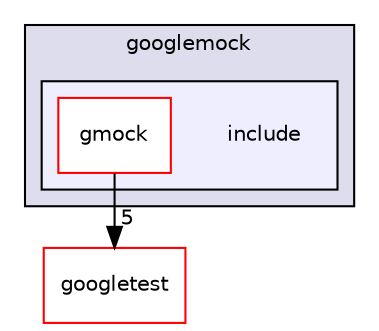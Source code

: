 digraph "build/_deps/googletest-src/googlemock/include" {
  bgcolor=transparent;
  compound=true
  node [ fontsize="10", fontname="Helvetica"];
  edge [ labelfontsize="10", labelfontname="Helvetica"];
  subgraph clusterdir_c5f655d618205cb28123d4e6a51ea001 {
    graph [ bgcolor="#ddddee", pencolor="black", label="googlemock" fontname="Helvetica", fontsize="10", URL="dir_c5f655d618205cb28123d4e6a51ea001.html"]
  subgraph clusterdir_deb2d1c1f5c54b35245335ac08173a14 {
    graph [ bgcolor="#eeeeff", pencolor="black", label="" URL="dir_deb2d1c1f5c54b35245335ac08173a14.html"];
    dir_deb2d1c1f5c54b35245335ac08173a14 [shape=plaintext label="include"];
  dir_4c533608b2ceb2bf200559e4bd31da5a [shape=box label="gmock" fillcolor="white" style="filled" color="red" URL="dir_4c533608b2ceb2bf200559e4bd31da5a.html"];
  }
  }
  dir_001a0f336d1d0a6c17b1be78e41a6b36 [shape=box label="googletest" color="red" URL="dir_001a0f336d1d0a6c17b1be78e41a6b36.html"];
  dir_4c533608b2ceb2bf200559e4bd31da5a->dir_001a0f336d1d0a6c17b1be78e41a6b36 [headlabel="5", labeldistance=1.5 headhref="dir_000010_000013.html"];
}
